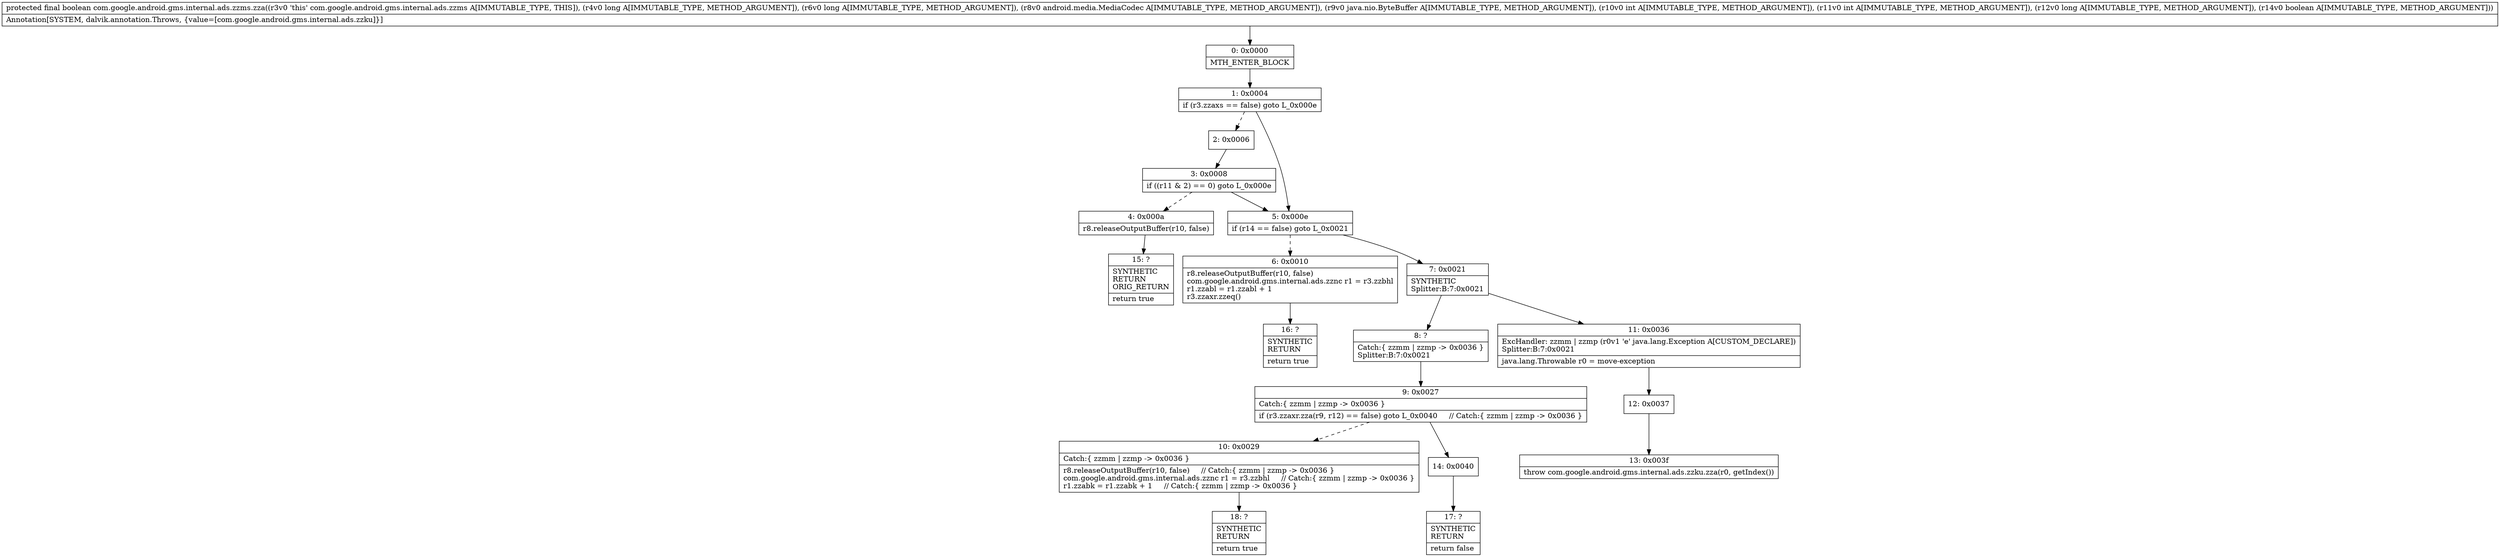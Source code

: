 digraph "CFG forcom.google.android.gms.internal.ads.zzms.zza(JJLandroid\/media\/MediaCodec;Ljava\/nio\/ByteBuffer;IIJZ)Z" {
Node_0 [shape=record,label="{0\:\ 0x0000|MTH_ENTER_BLOCK\l}"];
Node_1 [shape=record,label="{1\:\ 0x0004|if (r3.zzaxs == false) goto L_0x000e\l}"];
Node_2 [shape=record,label="{2\:\ 0x0006}"];
Node_3 [shape=record,label="{3\:\ 0x0008|if ((r11 & 2) == 0) goto L_0x000e\l}"];
Node_4 [shape=record,label="{4\:\ 0x000a|r8.releaseOutputBuffer(r10, false)\l}"];
Node_5 [shape=record,label="{5\:\ 0x000e|if (r14 == false) goto L_0x0021\l}"];
Node_6 [shape=record,label="{6\:\ 0x0010|r8.releaseOutputBuffer(r10, false)\lcom.google.android.gms.internal.ads.zznc r1 = r3.zzbhl\lr1.zzabl = r1.zzabl + 1\lr3.zzaxr.zzeq()\l}"];
Node_7 [shape=record,label="{7\:\ 0x0021|SYNTHETIC\lSplitter:B:7:0x0021\l}"];
Node_8 [shape=record,label="{8\:\ ?|Catch:\{ zzmm \| zzmp \-\> 0x0036 \}\lSplitter:B:7:0x0021\l}"];
Node_9 [shape=record,label="{9\:\ 0x0027|Catch:\{ zzmm \| zzmp \-\> 0x0036 \}\l|if (r3.zzaxr.zza(r9, r12) == false) goto L_0x0040     \/\/ Catch:\{ zzmm \| zzmp \-\> 0x0036 \}\l}"];
Node_10 [shape=record,label="{10\:\ 0x0029|Catch:\{ zzmm \| zzmp \-\> 0x0036 \}\l|r8.releaseOutputBuffer(r10, false)     \/\/ Catch:\{ zzmm \| zzmp \-\> 0x0036 \}\lcom.google.android.gms.internal.ads.zznc r1 = r3.zzbhl     \/\/ Catch:\{ zzmm \| zzmp \-\> 0x0036 \}\lr1.zzabk = r1.zzabk + 1     \/\/ Catch:\{ zzmm \| zzmp \-\> 0x0036 \}\l}"];
Node_11 [shape=record,label="{11\:\ 0x0036|ExcHandler: zzmm \| zzmp (r0v1 'e' java.lang.Exception A[CUSTOM_DECLARE])\lSplitter:B:7:0x0021\l|java.lang.Throwable r0 = move\-exception\l}"];
Node_12 [shape=record,label="{12\:\ 0x0037}"];
Node_13 [shape=record,label="{13\:\ 0x003f|throw com.google.android.gms.internal.ads.zzku.zza(r0, getIndex())\l}"];
Node_14 [shape=record,label="{14\:\ 0x0040}"];
Node_15 [shape=record,label="{15\:\ ?|SYNTHETIC\lRETURN\lORIG_RETURN\l|return true\l}"];
Node_16 [shape=record,label="{16\:\ ?|SYNTHETIC\lRETURN\l|return true\l}"];
Node_17 [shape=record,label="{17\:\ ?|SYNTHETIC\lRETURN\l|return false\l}"];
Node_18 [shape=record,label="{18\:\ ?|SYNTHETIC\lRETURN\l|return true\l}"];
MethodNode[shape=record,label="{protected final boolean com.google.android.gms.internal.ads.zzms.zza((r3v0 'this' com.google.android.gms.internal.ads.zzms A[IMMUTABLE_TYPE, THIS]), (r4v0 long A[IMMUTABLE_TYPE, METHOD_ARGUMENT]), (r6v0 long A[IMMUTABLE_TYPE, METHOD_ARGUMENT]), (r8v0 android.media.MediaCodec A[IMMUTABLE_TYPE, METHOD_ARGUMENT]), (r9v0 java.nio.ByteBuffer A[IMMUTABLE_TYPE, METHOD_ARGUMENT]), (r10v0 int A[IMMUTABLE_TYPE, METHOD_ARGUMENT]), (r11v0 int A[IMMUTABLE_TYPE, METHOD_ARGUMENT]), (r12v0 long A[IMMUTABLE_TYPE, METHOD_ARGUMENT]), (r14v0 boolean A[IMMUTABLE_TYPE, METHOD_ARGUMENT]))  | Annotation[SYSTEM, dalvik.annotation.Throws, \{value=[com.google.android.gms.internal.ads.zzku]\}]\l}"];
MethodNode -> Node_0;
Node_0 -> Node_1;
Node_1 -> Node_2[style=dashed];
Node_1 -> Node_5;
Node_2 -> Node_3;
Node_3 -> Node_4[style=dashed];
Node_3 -> Node_5;
Node_4 -> Node_15;
Node_5 -> Node_6[style=dashed];
Node_5 -> Node_7;
Node_6 -> Node_16;
Node_7 -> Node_8;
Node_7 -> Node_11;
Node_8 -> Node_9;
Node_9 -> Node_10[style=dashed];
Node_9 -> Node_14;
Node_10 -> Node_18;
Node_11 -> Node_12;
Node_12 -> Node_13;
Node_14 -> Node_17;
}

